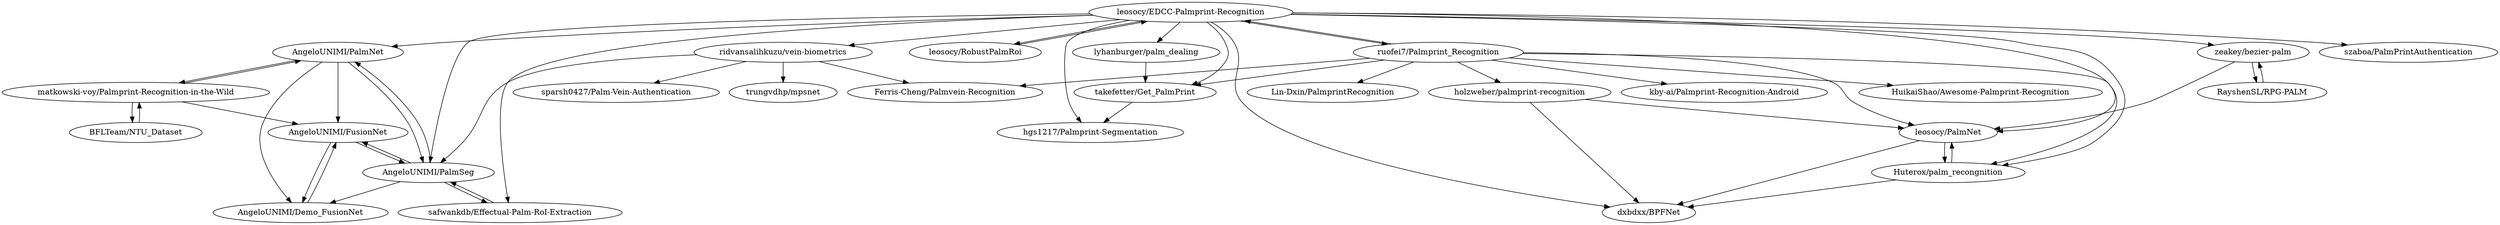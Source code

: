 digraph G {
"AngeloUNIMI/PalmNet" -> "matkowski-voy/Palmprint-Recognition-in-the-Wild"
"AngeloUNIMI/PalmNet" -> "AngeloUNIMI/PalmSeg"
"AngeloUNIMI/PalmNet" -> "AngeloUNIMI/FusionNet"
"AngeloUNIMI/PalmNet" -> "AngeloUNIMI/Demo_FusionNet"
"lyhanburger/palm_dealing" -> "takefetter/Get_PalmPrint"
"AngeloUNIMI/PalmSeg" -> "AngeloUNIMI/FusionNet"
"AngeloUNIMI/PalmSeg" -> "safwankdb/Effectual-Palm-RoI-Extraction"
"AngeloUNIMI/PalmSeg" -> "AngeloUNIMI/PalmNet"
"AngeloUNIMI/PalmSeg" -> "AngeloUNIMI/Demo_FusionNet"
"AngeloUNIMI/FusionNet" -> "AngeloUNIMI/PalmSeg"
"AngeloUNIMI/FusionNet" -> "AngeloUNIMI/Demo_FusionNet"
"BFLTeam/NTU_Dataset" -> "matkowski-voy/Palmprint-Recognition-in-the-Wild"
"takefetter/Get_PalmPrint" -> "hgs1217/Palmprint-Segmentation"
"leosocy/RobustPalmRoi" -> "leosocy/EDCC-Palmprint-Recognition"
"ruofei7/Palmprint_Recognition" -> "leosocy/EDCC-Palmprint-Recognition"
"ruofei7/Palmprint_Recognition" -> "takefetter/Get_PalmPrint"
"ruofei7/Palmprint_Recognition" -> "HuikaiShao/Awesome-Palmprint-Recognition"
"ruofei7/Palmprint_Recognition" -> "Lin-Dxin/PalmprintRecognition"
"ruofei7/Palmprint_Recognition" -> "holzweber/palmprint-recognition"
"ruofei7/Palmprint_Recognition" -> "Ferris-Cheng/Palmvein-Recognition"
"ruofei7/Palmprint_Recognition" -> "leosocy/PalmNet"
"ruofei7/Palmprint_Recognition" -> "Huterox/palm_recongnition"
"ruofei7/Palmprint_Recognition" -> "kby-ai/Palmprint-Recognition-Android"
"safwankdb/Effectual-Palm-RoI-Extraction" -> "AngeloUNIMI/PalmSeg"
"matkowski-voy/Palmprint-Recognition-in-the-Wild" -> "AngeloUNIMI/PalmNet"
"matkowski-voy/Palmprint-Recognition-in-the-Wild" -> "BFLTeam/NTU_Dataset"
"matkowski-voy/Palmprint-Recognition-in-the-Wild" -> "AngeloUNIMI/FusionNet"
"ridvansalihkuzu/vein-biometrics" -> "trungvdhp/mpsnet"
"ridvansalihkuzu/vein-biometrics" -> "Ferris-Cheng/Palmvein-Recognition"
"ridvansalihkuzu/vein-biometrics" -> "sparsh0427/Palm-Vein-Authentication"
"ridvansalihkuzu/vein-biometrics" -> "AngeloUNIMI/PalmSeg"
"AngeloUNIMI/Demo_FusionNet" -> "AngeloUNIMI/FusionNet"
"holzweber/palmprint-recognition" -> "dxbdxx/BPFNet"
"holzweber/palmprint-recognition" -> "leosocy/PalmNet"
"zeakey/bezier-palm" -> "RayshenSL/RPG-PALM"
"zeakey/bezier-palm" -> "leosocy/PalmNet"
"RayshenSL/RPG-PALM" -> "zeakey/bezier-palm"
"leosocy/EDCC-Palmprint-Recognition" -> "leosocy/RobustPalmRoi"
"leosocy/EDCC-Palmprint-Recognition" -> "ruofei7/Palmprint_Recognition"
"leosocy/EDCC-Palmprint-Recognition" -> "AngeloUNIMI/PalmNet"
"leosocy/EDCC-Palmprint-Recognition" -> "takefetter/Get_PalmPrint"
"leosocy/EDCC-Palmprint-Recognition" -> "AngeloUNIMI/PalmSeg"
"leosocy/EDCC-Palmprint-Recognition" -> "lyhanburger/palm_dealing"
"leosocy/EDCC-Palmprint-Recognition" -> "hgs1217/Palmprint-Segmentation"
"leosocy/EDCC-Palmprint-Recognition" -> "safwankdb/Effectual-Palm-RoI-Extraction"
"leosocy/EDCC-Palmprint-Recognition" -> "szaboa/PalmPrintAuthentication"
"leosocy/EDCC-Palmprint-Recognition" -> "dxbdxx/BPFNet"
"leosocy/EDCC-Palmprint-Recognition" -> "leosocy/PalmNet"
"leosocy/EDCC-Palmprint-Recognition" -> "Huterox/palm_recongnition"
"leosocy/EDCC-Palmprint-Recognition" -> "ridvansalihkuzu/vein-biometrics"
"leosocy/EDCC-Palmprint-Recognition" -> "zeakey/bezier-palm"
"leosocy/PalmNet" -> "Huterox/palm_recongnition"
"leosocy/PalmNet" -> "dxbdxx/BPFNet"
"Huterox/palm_recongnition" -> "leosocy/PalmNet"
"Huterox/palm_recongnition" -> "dxbdxx/BPFNet"
"AngeloUNIMI/PalmNet" ["l"="-0.446,45.443"]
"matkowski-voy/Palmprint-Recognition-in-the-Wild" ["l"="-0.467,45.452"]
"AngeloUNIMI/PalmSeg" ["l"="-0.442,45.431"]
"AngeloUNIMI/FusionNet" ["l"="-0.461,45.438"]
"AngeloUNIMI/Demo_FusionNet" ["l"="-0.461,45.429"]
"lyhanburger/palm_dealing" ["l"="-0.402,45.412"]
"takefetter/Get_PalmPrint" ["l"="-0.391,45.425"]
"safwankdb/Effectual-Palm-RoI-Extraction" ["l"="-0.427,45.435"]
"BFLTeam/NTU_Dataset" ["l"="-0.483,45.459"]
"hgs1217/Palmprint-Segmentation" ["l"="-0.375,45.424"]
"leosocy/RobustPalmRoi" ["l"="-0.416,45.448"]
"leosocy/EDCC-Palmprint-Recognition" ["l"="-0.403,45.434"]
"ruofei7/Palmprint_Recognition" ["l"="-0.391,45.445"]
"HuikaiShao/Awesome-Palmprint-Recognition" ["l"="-0.392,45.465"]
"Lin-Dxin/PalmprintRecognition" ["l"="-0.358,45.441"]
"holzweber/palmprint-recognition" ["l"="-0.364,45.451"]
"Ferris-Cheng/Palmvein-Recognition" ["l"="-0.413,45.426"]
"leosocy/PalmNet" ["l"="-0.378,45.445"]
"Huterox/palm_recongnition" ["l"="-0.382,45.435"]
"kby-ai/Palmprint-Recognition-Android" ["l"="-0.405,45.461"]
"ridvansalihkuzu/vein-biometrics" ["l"="-0.43,45.415"]
"trungvdhp/mpsnet" ["l"="-0.452,45.405"]
"sparsh0427/Palm-Vein-Authentication" ["l"="-0.434,45.398"]
"dxbdxx/BPFNet" ["l"="-0.371,45.437"]
"zeakey/bezier-palm" ["l"="-0.381,45.457"]
"RayshenSL/RPG-PALM" ["l"="-0.371,45.47"]
"szaboa/PalmPrintAuthentication" ["l"="-0.383,45.412"]
}